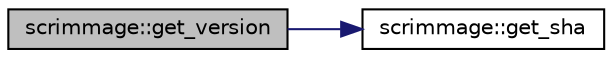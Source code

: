 digraph "scrimmage::get_version"
{
 // LATEX_PDF_SIZE
  edge [fontname="Helvetica",fontsize="10",labelfontname="Helvetica",labelfontsize="10"];
  node [fontname="Helvetica",fontsize="10",shape=record];
  rankdir="LR";
  Node1 [label="scrimmage::get_version",height=0.2,width=0.4,color="black", fillcolor="grey75", style="filled", fontcolor="black",tooltip=" "];
  Node1 -> Node2 [color="midnightblue",fontsize="10",style="solid",fontname="Helvetica"];
  Node2 [label="scrimmage::get_sha",height=0.2,width=0.4,color="black", fillcolor="white", style="filled",URL="$namespacescrimmage.html#a2479d18eb03663f58bf950aa3b53b040",tooltip=" "];
}
